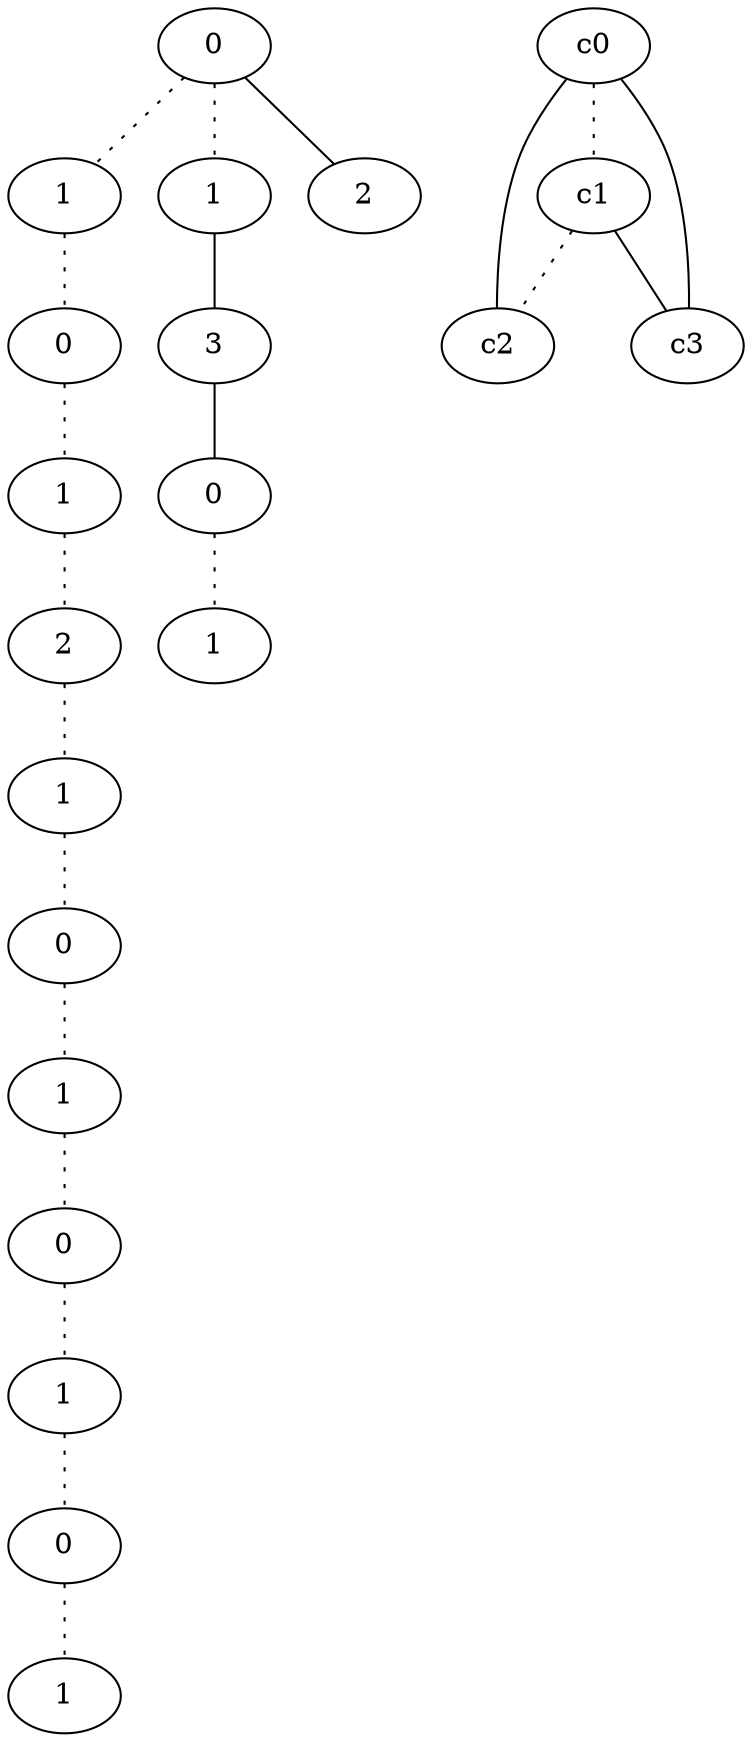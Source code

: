 graph {
a0[label=0];
a1[label=1];
a2[label=0];
a3[label=1];
a4[label=2];
a5[label=1];
a6[label=0];
a7[label=1];
a8[label=0];
a9[label=1];
a10[label=0];
a11[label=1];
a12[label=1];
a13[label=3];
a14[label=0];
a15[label=1];
a16[label=2];
a0 -- a1 [style=dotted];
a0 -- a12 [style=dotted];
a0 -- a16;
a1 -- a2 [style=dotted];
a2 -- a3 [style=dotted];
a3 -- a4 [style=dotted];
a4 -- a5 [style=dotted];
a5 -- a6 [style=dotted];
a6 -- a7 [style=dotted];
a7 -- a8 [style=dotted];
a8 -- a9 [style=dotted];
a9 -- a10 [style=dotted];
a10 -- a11 [style=dotted];
a12 -- a13;
a13 -- a14;
a14 -- a15 [style=dotted];
c0 -- c1 [style=dotted];
c0 -- c2;
c0 -- c3;
c1 -- c2 [style=dotted];
c1 -- c3;
}
